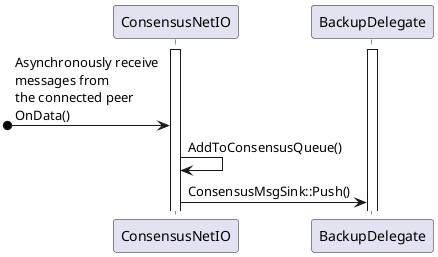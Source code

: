 @startuml

activate ConsensusNetIO
activate BackupDelegate

[o-> ConsensusNetIO : Asynchronously receive\nmessages from\nthe connected peer\nOnData()
ConsensusNetIO -> ConsensusNetIO : AddToConsensusQueue()
ConsensusNetIO -> BackupDelegate : ConsensusMsgSink::Push()

@enduml